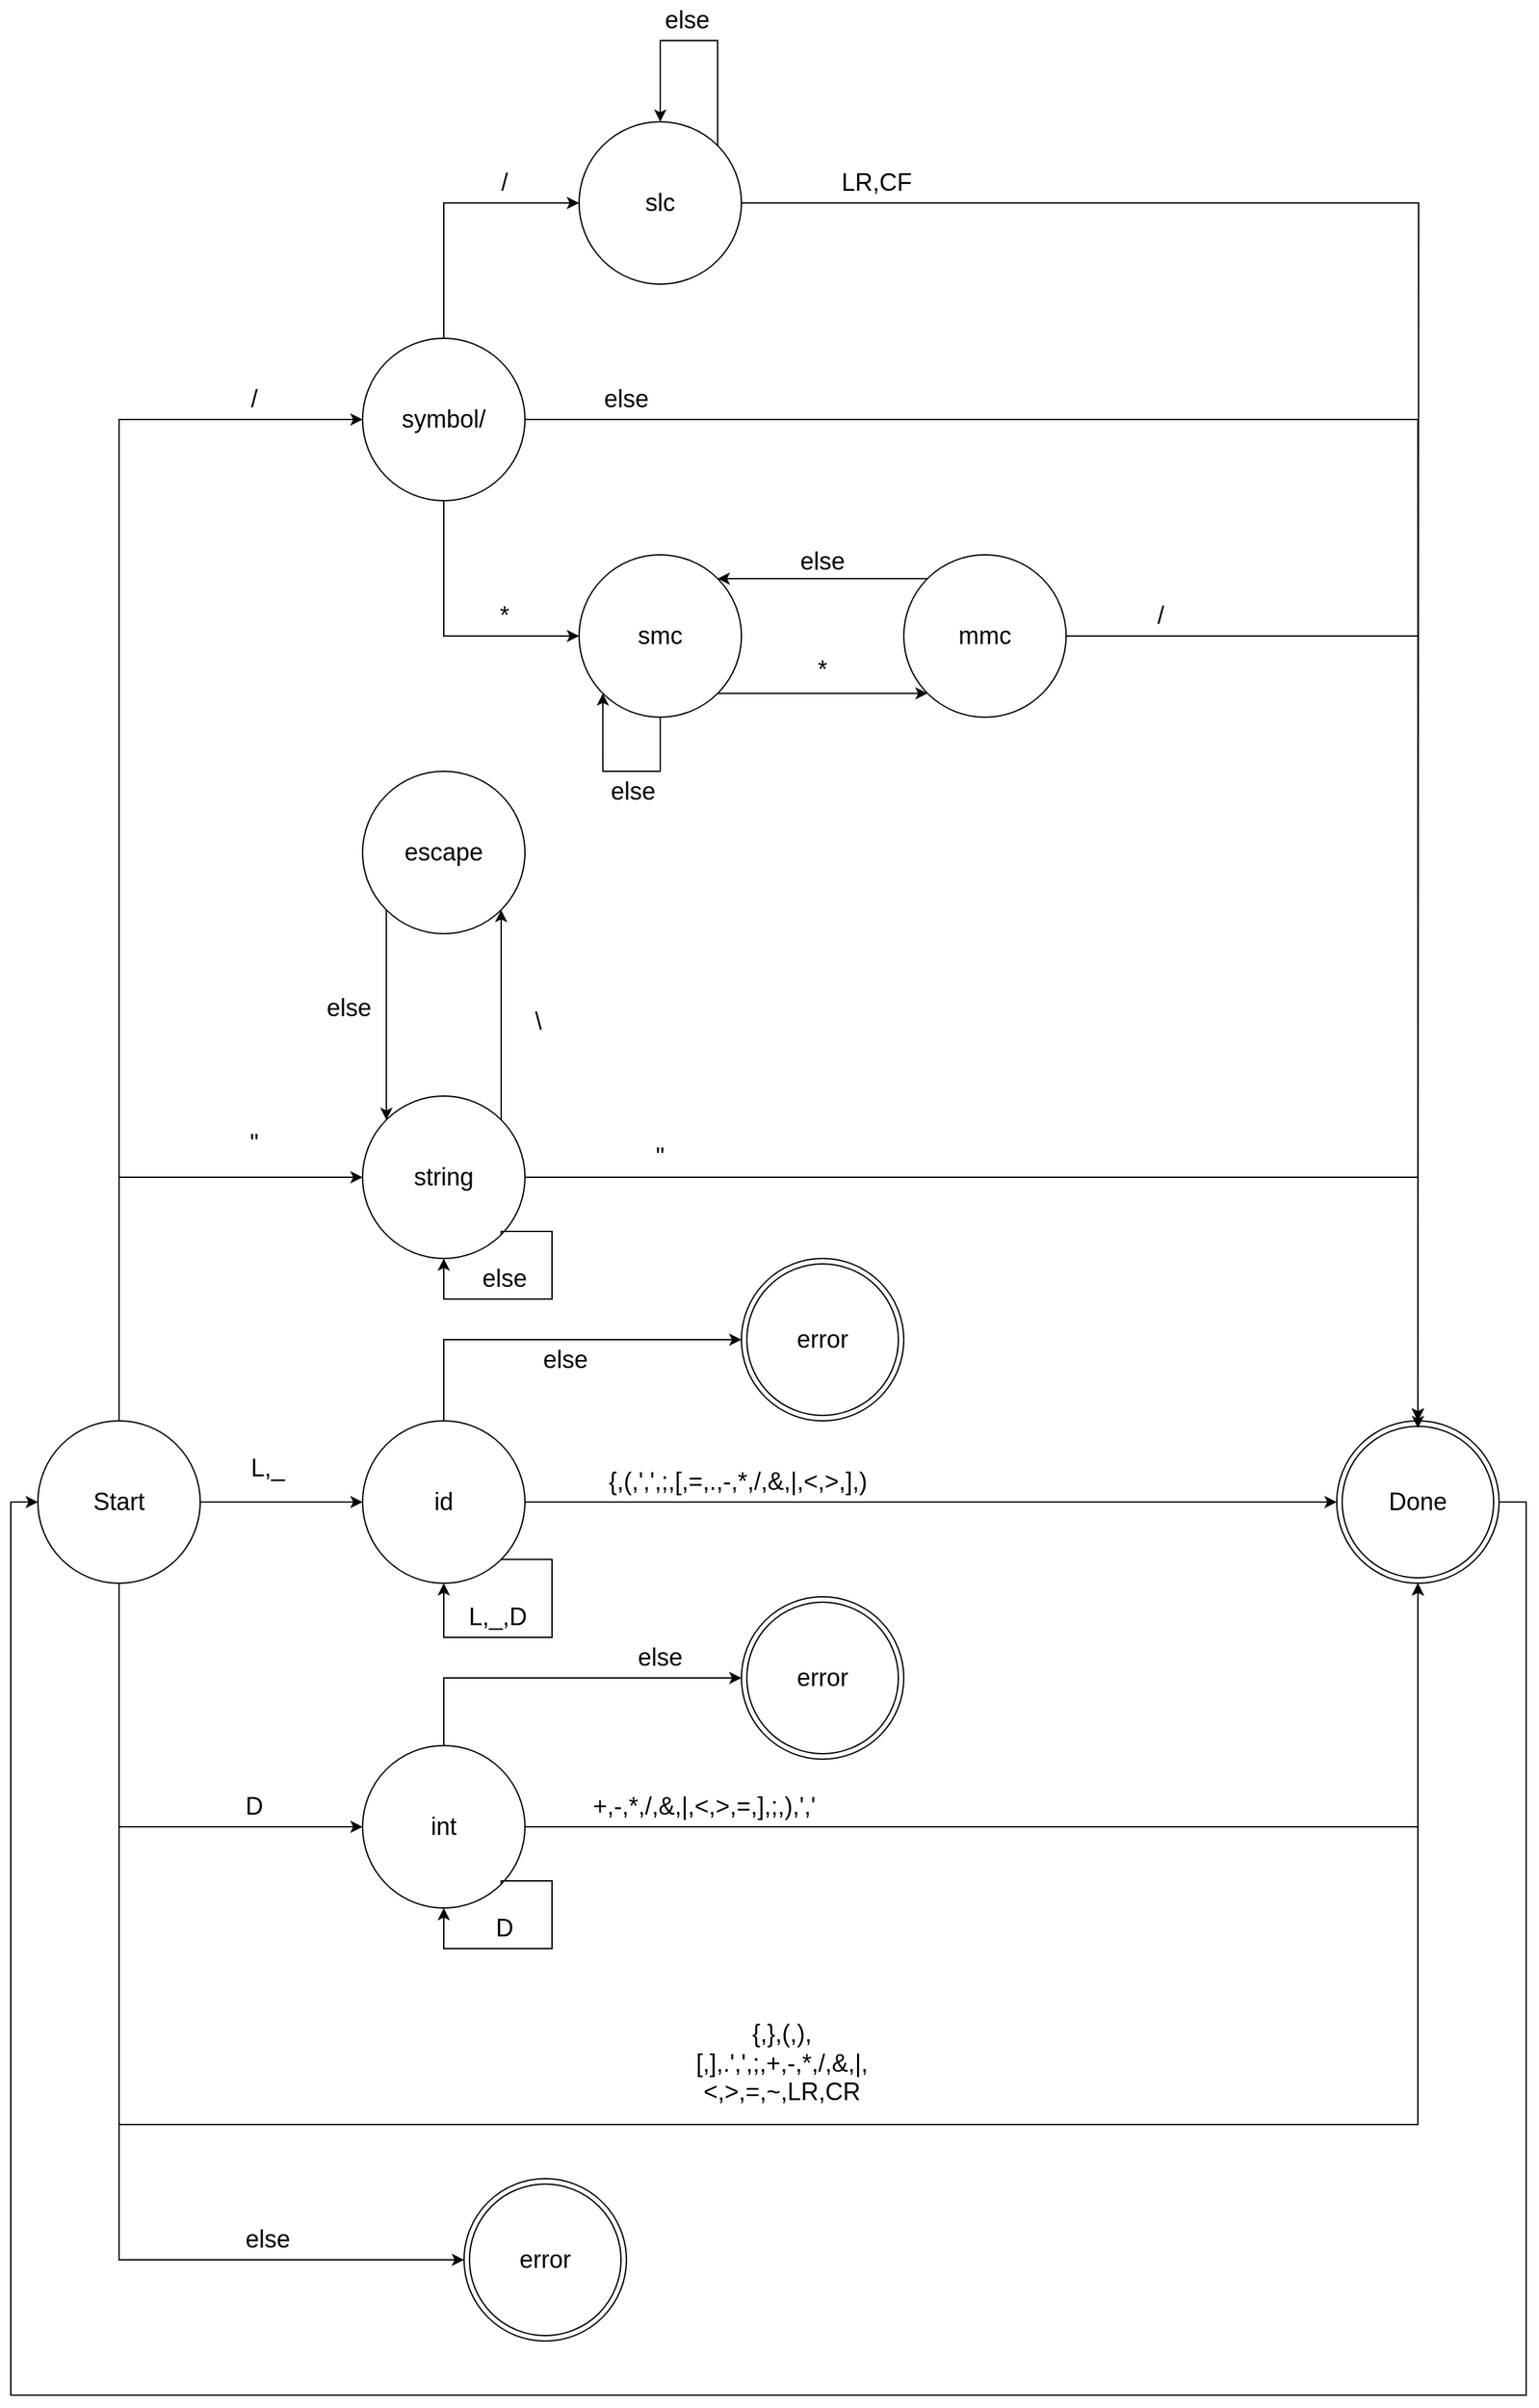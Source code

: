 <mxfile version="23.1.6" type="device">
  <diagram name="Page-1" id="DJ9qgCi5V4KrWlo1G7NN">
    <mxGraphModel dx="1400" dy="1796" grid="1" gridSize="10" guides="1" tooltips="1" connect="1" arrows="1" fold="1" page="1" pageScale="1" pageWidth="850" pageHeight="1100" math="0" shadow="0">
      <root>
        <mxCell id="0" />
        <mxCell id="1" parent="0" />
        <mxCell id="LuI5FTJY5WwARPnOgoLh-7" style="edgeStyle=orthogonalEdgeStyle;rounded=0;orthogonalLoop=1;jettySize=auto;html=1;exitX=1;exitY=0.5;exitDx=0;exitDy=0;entryX=0;entryY=0.5;entryDx=0;entryDy=0;" edge="1" parent="1" source="LuI5FTJY5WwARPnOgoLh-1" target="LuI5FTJY5WwARPnOgoLh-2">
          <mxGeometry relative="1" as="geometry" />
        </mxCell>
        <mxCell id="LuI5FTJY5WwARPnOgoLh-8" style="edgeStyle=orthogonalEdgeStyle;rounded=0;orthogonalLoop=1;jettySize=auto;html=1;exitX=0.5;exitY=0;exitDx=0;exitDy=0;entryX=0;entryY=0.5;entryDx=0;entryDy=0;" edge="1" parent="1" source="LuI5FTJY5WwARPnOgoLh-1" target="LuI5FTJY5WwARPnOgoLh-3">
          <mxGeometry relative="1" as="geometry" />
        </mxCell>
        <mxCell id="LuI5FTJY5WwARPnOgoLh-9" style="edgeStyle=orthogonalEdgeStyle;rounded=0;orthogonalLoop=1;jettySize=auto;html=1;exitX=0.5;exitY=0;exitDx=0;exitDy=0;entryX=0;entryY=0.5;entryDx=0;entryDy=0;" edge="1" parent="1" source="LuI5FTJY5WwARPnOgoLh-1" target="LuI5FTJY5WwARPnOgoLh-4">
          <mxGeometry relative="1" as="geometry" />
        </mxCell>
        <mxCell id="LuI5FTJY5WwARPnOgoLh-10" style="edgeStyle=orthogonalEdgeStyle;rounded=0;orthogonalLoop=1;jettySize=auto;html=1;exitX=0.5;exitY=1;exitDx=0;exitDy=0;entryX=0;entryY=0.5;entryDx=0;entryDy=0;" edge="1" parent="1" source="LuI5FTJY5WwARPnOgoLh-1" target="LuI5FTJY5WwARPnOgoLh-5">
          <mxGeometry relative="1" as="geometry" />
        </mxCell>
        <mxCell id="LuI5FTJY5WwARPnOgoLh-67" style="edgeStyle=orthogonalEdgeStyle;rounded=0;orthogonalLoop=1;jettySize=auto;html=1;exitX=0.5;exitY=1;exitDx=0;exitDy=0;entryX=0.5;entryY=1;entryDx=0;entryDy=0;" edge="1" parent="1" source="LuI5FTJY5WwARPnOgoLh-1" target="LuI5FTJY5WwARPnOgoLh-12">
          <mxGeometry relative="1" as="geometry">
            <Array as="points">
              <mxPoint x="140" y="880" />
              <mxPoint x="1100" y="880" />
            </Array>
          </mxGeometry>
        </mxCell>
        <mxCell id="LuI5FTJY5WwARPnOgoLh-69" style="edgeStyle=orthogonalEdgeStyle;rounded=0;orthogonalLoop=1;jettySize=auto;html=1;exitX=0.5;exitY=1;exitDx=0;exitDy=0;entryX=0;entryY=0.5;entryDx=0;entryDy=0;" edge="1" parent="1" source="LuI5FTJY5WwARPnOgoLh-1" target="LuI5FTJY5WwARPnOgoLh-68">
          <mxGeometry relative="1" as="geometry" />
        </mxCell>
        <mxCell id="LuI5FTJY5WwARPnOgoLh-1" value="&lt;font style=&quot;font-size: 18px;&quot;&gt;Start&lt;/font&gt;" style="shape=ellipse;html=1;dashed=0;whiteSpace=wrap;aspect=fixed;perimeter=ellipsePerimeter;" vertex="1" parent="1">
          <mxGeometry x="80" y="360" width="120" height="120" as="geometry" />
        </mxCell>
        <mxCell id="LuI5FTJY5WwARPnOgoLh-46" style="edgeStyle=orthogonalEdgeStyle;rounded=0;orthogonalLoop=1;jettySize=auto;html=1;exitX=1;exitY=0.5;exitDx=0;exitDy=0;entryX=0;entryY=0.5;entryDx=0;entryDy=0;" edge="1" parent="1" source="LuI5FTJY5WwARPnOgoLh-2" target="LuI5FTJY5WwARPnOgoLh-12">
          <mxGeometry relative="1" as="geometry" />
        </mxCell>
        <mxCell id="LuI5FTJY5WwARPnOgoLh-64" style="edgeStyle=orthogonalEdgeStyle;rounded=0;orthogonalLoop=1;jettySize=auto;html=1;exitX=0.5;exitY=0;exitDx=0;exitDy=0;entryX=0;entryY=0.5;entryDx=0;entryDy=0;" edge="1" parent="1" source="LuI5FTJY5WwARPnOgoLh-2" target="LuI5FTJY5WwARPnOgoLh-63">
          <mxGeometry relative="1" as="geometry" />
        </mxCell>
        <mxCell id="LuI5FTJY5WwARPnOgoLh-2" value="&lt;font style=&quot;font-size: 18px;&quot;&gt;id&lt;/font&gt;" style="shape=ellipse;html=1;dashed=0;whiteSpace=wrap;aspect=fixed;perimeter=ellipsePerimeter;" vertex="1" parent="1">
          <mxGeometry x="320" y="360" width="120" height="120" as="geometry" />
        </mxCell>
        <mxCell id="LuI5FTJY5WwARPnOgoLh-24" style="edgeStyle=orthogonalEdgeStyle;rounded=0;orthogonalLoop=1;jettySize=auto;html=1;exitX=1;exitY=0;exitDx=0;exitDy=0;entryX=1;entryY=1;entryDx=0;entryDy=0;" edge="1" parent="1" source="LuI5FTJY5WwARPnOgoLh-3" target="LuI5FTJY5WwARPnOgoLh-23">
          <mxGeometry relative="1" as="geometry" />
        </mxCell>
        <mxCell id="LuI5FTJY5WwARPnOgoLh-49" style="edgeStyle=orthogonalEdgeStyle;rounded=0;orthogonalLoop=1;jettySize=auto;html=1;exitX=1;exitY=0.5;exitDx=0;exitDy=0;entryX=0.5;entryY=0;entryDx=0;entryDy=0;" edge="1" parent="1" source="LuI5FTJY5WwARPnOgoLh-3" target="LuI5FTJY5WwARPnOgoLh-12">
          <mxGeometry relative="1" as="geometry" />
        </mxCell>
        <mxCell id="LuI5FTJY5WwARPnOgoLh-3" value="&lt;font style=&quot;font-size: 18px;&quot;&gt;string&lt;/font&gt;" style="shape=ellipse;html=1;dashed=0;whiteSpace=wrap;aspect=fixed;perimeter=ellipsePerimeter;" vertex="1" parent="1">
          <mxGeometry x="320" y="120" width="120" height="120" as="geometry" />
        </mxCell>
        <mxCell id="LuI5FTJY5WwARPnOgoLh-32" style="edgeStyle=orthogonalEdgeStyle;rounded=0;orthogonalLoop=1;jettySize=auto;html=1;exitX=0.5;exitY=0;exitDx=0;exitDy=0;entryX=0;entryY=0.5;entryDx=0;entryDy=0;" edge="1" parent="1" source="LuI5FTJY5WwARPnOgoLh-4" target="LuI5FTJY5WwARPnOgoLh-31">
          <mxGeometry relative="1" as="geometry" />
        </mxCell>
        <mxCell id="LuI5FTJY5WwARPnOgoLh-35" style="edgeStyle=orthogonalEdgeStyle;rounded=0;orthogonalLoop=1;jettySize=auto;html=1;exitX=0.5;exitY=1;exitDx=0;exitDy=0;entryX=0;entryY=0.5;entryDx=0;entryDy=0;" edge="1" parent="1" source="LuI5FTJY5WwARPnOgoLh-4" target="LuI5FTJY5WwARPnOgoLh-34">
          <mxGeometry relative="1" as="geometry" />
        </mxCell>
        <mxCell id="LuI5FTJY5WwARPnOgoLh-58" style="edgeStyle=orthogonalEdgeStyle;rounded=0;orthogonalLoop=1;jettySize=auto;html=1;exitX=1;exitY=0.5;exitDx=0;exitDy=0;" edge="1" parent="1" source="LuI5FTJY5WwARPnOgoLh-4" target="LuI5FTJY5WwARPnOgoLh-12">
          <mxGeometry relative="1" as="geometry" />
        </mxCell>
        <mxCell id="LuI5FTJY5WwARPnOgoLh-4" value="&lt;font style=&quot;font-size: 18px;&quot;&gt;symbol/&lt;/font&gt;" style="shape=ellipse;html=1;dashed=0;whiteSpace=wrap;aspect=fixed;perimeter=ellipsePerimeter;" vertex="1" parent="1">
          <mxGeometry x="320" y="-440" width="120" height="120" as="geometry" />
        </mxCell>
        <mxCell id="LuI5FTJY5WwARPnOgoLh-47" style="edgeStyle=orthogonalEdgeStyle;rounded=0;orthogonalLoop=1;jettySize=auto;html=1;exitX=1;exitY=0.5;exitDx=0;exitDy=0;entryX=0.5;entryY=1;entryDx=0;entryDy=0;" edge="1" parent="1" source="LuI5FTJY5WwARPnOgoLh-5" target="LuI5FTJY5WwARPnOgoLh-12">
          <mxGeometry relative="1" as="geometry" />
        </mxCell>
        <mxCell id="LuI5FTJY5WwARPnOgoLh-61" style="edgeStyle=orthogonalEdgeStyle;rounded=0;orthogonalLoop=1;jettySize=auto;html=1;exitX=0.5;exitY=0;exitDx=0;exitDy=0;entryX=0;entryY=0.5;entryDx=0;entryDy=0;" edge="1" parent="1" source="LuI5FTJY5WwARPnOgoLh-5" target="LuI5FTJY5WwARPnOgoLh-60">
          <mxGeometry relative="1" as="geometry" />
        </mxCell>
        <mxCell id="LuI5FTJY5WwARPnOgoLh-5" value="&lt;font style=&quot;font-size: 18px;&quot;&gt;int&lt;/font&gt;" style="shape=ellipse;html=1;dashed=0;whiteSpace=wrap;aspect=fixed;perimeter=ellipsePerimeter;" vertex="1" parent="1">
          <mxGeometry x="320" y="600" width="120" height="120" as="geometry" />
        </mxCell>
        <mxCell id="LuI5FTJY5WwARPnOgoLh-71" style="edgeStyle=orthogonalEdgeStyle;rounded=0;orthogonalLoop=1;jettySize=auto;html=1;exitX=1;exitY=0.5;exitDx=0;exitDy=0;entryX=0;entryY=0.5;entryDx=0;entryDy=0;" edge="1" parent="1" source="LuI5FTJY5WwARPnOgoLh-12" target="LuI5FTJY5WwARPnOgoLh-1">
          <mxGeometry relative="1" as="geometry">
            <Array as="points">
              <mxPoint x="1180" y="420" />
              <mxPoint x="1180" y="1080" />
              <mxPoint x="60" y="1080" />
              <mxPoint x="60" y="420" />
            </Array>
          </mxGeometry>
        </mxCell>
        <mxCell id="LuI5FTJY5WwARPnOgoLh-12" value="&lt;font style=&quot;font-size: 18px;&quot;&gt;Done&lt;/font&gt;" style="ellipse;shape=doubleEllipse;html=1;dashed=0;whiteSpace=wrap;aspect=fixed;" vertex="1" parent="1">
          <mxGeometry x="1040" y="360" width="120" height="120" as="geometry" />
        </mxCell>
        <mxCell id="LuI5FTJY5WwARPnOgoLh-13" value="&lt;font style=&quot;font-size: 18px;&quot;&gt;L,_&lt;/font&gt;" style="text;html=1;align=center;verticalAlign=middle;whiteSpace=wrap;rounded=0;" vertex="1" parent="1">
          <mxGeometry x="220" y="380" width="60" height="30" as="geometry" />
        </mxCell>
        <mxCell id="LuI5FTJY5WwARPnOgoLh-14" value="&lt;font style=&quot;font-size: 18px;&quot;&gt;&quot;&lt;/font&gt;" style="text;html=1;align=center;verticalAlign=middle;whiteSpace=wrap;rounded=0;" vertex="1" parent="1">
          <mxGeometry x="210" y="140" width="60" height="30" as="geometry" />
        </mxCell>
        <mxCell id="LuI5FTJY5WwARPnOgoLh-15" value="&lt;font style=&quot;font-size: 18px;&quot;&gt;/&lt;/font&gt;" style="text;html=1;align=center;verticalAlign=middle;whiteSpace=wrap;rounded=0;" vertex="1" parent="1">
          <mxGeometry x="210" y="-410" width="60" height="30" as="geometry" />
        </mxCell>
        <mxCell id="LuI5FTJY5WwARPnOgoLh-16" value="&lt;font style=&quot;font-size: 18px;&quot;&gt;D&lt;/font&gt;" style="text;html=1;align=center;verticalAlign=middle;whiteSpace=wrap;rounded=0;" vertex="1" parent="1">
          <mxGeometry x="210" y="630" width="60" height="30" as="geometry" />
        </mxCell>
        <mxCell id="LuI5FTJY5WwARPnOgoLh-17" value="&lt;font style=&quot;font-size: 18px;&quot;&gt;{,},(,),[,],.&#39;,&#39;,;,+,-,*,/,&amp;amp;,|,&amp;lt;,&amp;gt;,=,~,LR,CR&lt;/font&gt;" style="text;html=1;align=center;verticalAlign=middle;whiteSpace=wrap;rounded=0;" vertex="1" parent="1">
          <mxGeometry x="560" y="800" width="140" height="70" as="geometry" />
        </mxCell>
        <mxCell id="LuI5FTJY5WwARPnOgoLh-18" style="edgeStyle=orthogonalEdgeStyle;rounded=0;orthogonalLoop=1;jettySize=auto;html=1;exitX=1;exitY=1;exitDx=0;exitDy=0;entryX=0.5;entryY=1;entryDx=0;entryDy=0;" edge="1" parent="1" source="LuI5FTJY5WwARPnOgoLh-2" target="LuI5FTJY5WwARPnOgoLh-2">
          <mxGeometry relative="1" as="geometry">
            <Array as="points">
              <mxPoint x="460" y="462" />
              <mxPoint x="460" y="520" />
              <mxPoint x="380" y="520" />
            </Array>
          </mxGeometry>
        </mxCell>
        <mxCell id="LuI5FTJY5WwARPnOgoLh-19" value="&lt;font style=&quot;font-size: 18px;&quot;&gt;L,_,D&lt;/font&gt;" style="text;html=1;align=center;verticalAlign=middle;whiteSpace=wrap;rounded=0;" vertex="1" parent="1">
          <mxGeometry x="390" y="490" width="60" height="30" as="geometry" />
        </mxCell>
        <mxCell id="LuI5FTJY5WwARPnOgoLh-20" style="edgeStyle=orthogonalEdgeStyle;rounded=0;orthogonalLoop=1;jettySize=auto;html=1;exitX=1;exitY=1;exitDx=0;exitDy=0;entryX=0.5;entryY=1;entryDx=0;entryDy=0;" edge="1" parent="1" source="LuI5FTJY5WwARPnOgoLh-5" target="LuI5FTJY5WwARPnOgoLh-5">
          <mxGeometry relative="1" as="geometry">
            <Array as="points">
              <mxPoint x="422" y="700" />
              <mxPoint x="460" y="700" />
              <mxPoint x="460" y="750" />
              <mxPoint x="380" y="750" />
            </Array>
          </mxGeometry>
        </mxCell>
        <mxCell id="LuI5FTJY5WwARPnOgoLh-21" value="&lt;font style=&quot;font-size: 18px;&quot;&gt;D&lt;/font&gt;" style="text;html=1;align=center;verticalAlign=middle;whiteSpace=wrap;rounded=0;" vertex="1" parent="1">
          <mxGeometry x="395" y="720" width="60" height="30" as="geometry" />
        </mxCell>
        <mxCell id="LuI5FTJY5WwARPnOgoLh-25" style="edgeStyle=orthogonalEdgeStyle;rounded=0;orthogonalLoop=1;jettySize=auto;html=1;exitX=0;exitY=1;exitDx=0;exitDy=0;entryX=0;entryY=0;entryDx=0;entryDy=0;" edge="1" parent="1" source="LuI5FTJY5WwARPnOgoLh-23" target="LuI5FTJY5WwARPnOgoLh-3">
          <mxGeometry relative="1" as="geometry" />
        </mxCell>
        <mxCell id="LuI5FTJY5WwARPnOgoLh-23" value="&lt;font style=&quot;font-size: 18px;&quot;&gt;escape&lt;/font&gt;" style="shape=ellipse;html=1;dashed=0;whiteSpace=wrap;aspect=fixed;perimeter=ellipsePerimeter;" vertex="1" parent="1">
          <mxGeometry x="320" y="-120" width="120" height="120" as="geometry" />
        </mxCell>
        <mxCell id="LuI5FTJY5WwARPnOgoLh-26" value="&lt;font style=&quot;font-size: 18px;&quot;&gt;else&lt;/font&gt;" style="text;html=1;align=center;verticalAlign=middle;whiteSpace=wrap;rounded=0;" vertex="1" parent="1">
          <mxGeometry x="280" y="40" width="60" height="30" as="geometry" />
        </mxCell>
        <mxCell id="LuI5FTJY5WwARPnOgoLh-27" value="&lt;font style=&quot;font-size: 18px;&quot;&gt;\&lt;/font&gt;" style="text;html=1;align=center;verticalAlign=middle;whiteSpace=wrap;rounded=0;" vertex="1" parent="1">
          <mxGeometry x="420" y="50" width="60" height="30" as="geometry" />
        </mxCell>
        <mxCell id="LuI5FTJY5WwARPnOgoLh-28" style="edgeStyle=orthogonalEdgeStyle;rounded=0;orthogonalLoop=1;jettySize=auto;html=1;exitX=1;exitY=1;exitDx=0;exitDy=0;entryX=0.5;entryY=1;entryDx=0;entryDy=0;" edge="1" parent="1" source="LuI5FTJY5WwARPnOgoLh-3" target="LuI5FTJY5WwARPnOgoLh-3">
          <mxGeometry relative="1" as="geometry">
            <Array as="points">
              <mxPoint x="422" y="220" />
              <mxPoint x="460" y="220" />
              <mxPoint x="460" y="270" />
              <mxPoint x="380" y="270" />
            </Array>
          </mxGeometry>
        </mxCell>
        <mxCell id="LuI5FTJY5WwARPnOgoLh-29" value="&lt;font style=&quot;font-size: 18px;&quot;&gt;else&lt;/font&gt;" style="text;html=1;align=center;verticalAlign=middle;whiteSpace=wrap;rounded=0;" vertex="1" parent="1">
          <mxGeometry x="395" y="240" width="60" height="30" as="geometry" />
        </mxCell>
        <mxCell id="LuI5FTJY5WwARPnOgoLh-51" style="edgeStyle=orthogonalEdgeStyle;rounded=0;orthogonalLoop=1;jettySize=auto;html=1;exitX=1;exitY=0.5;exitDx=0;exitDy=0;" edge="1" parent="1" source="LuI5FTJY5WwARPnOgoLh-31">
          <mxGeometry relative="1" as="geometry">
            <mxPoint x="1100" y="365.333" as="targetPoint" />
          </mxGeometry>
        </mxCell>
        <mxCell id="LuI5FTJY5WwARPnOgoLh-31" value="&lt;font style=&quot;font-size: 18px;&quot;&gt;slc&lt;/font&gt;" style="shape=ellipse;html=1;dashed=0;whiteSpace=wrap;aspect=fixed;perimeter=ellipsePerimeter;" vertex="1" parent="1">
          <mxGeometry x="480" y="-600" width="120" height="120" as="geometry" />
        </mxCell>
        <mxCell id="LuI5FTJY5WwARPnOgoLh-33" value="&lt;font style=&quot;font-size: 18px;&quot;&gt;/&lt;/font&gt;" style="text;html=1;align=center;verticalAlign=middle;whiteSpace=wrap;rounded=0;" vertex="1" parent="1">
          <mxGeometry x="395" y="-570" width="60" height="30" as="geometry" />
        </mxCell>
        <mxCell id="LuI5FTJY5WwARPnOgoLh-38" style="edgeStyle=orthogonalEdgeStyle;rounded=0;orthogonalLoop=1;jettySize=auto;html=1;exitX=1;exitY=1;exitDx=0;exitDy=0;entryX=0;entryY=1;entryDx=0;entryDy=0;" edge="1" parent="1" source="LuI5FTJY5WwARPnOgoLh-34" target="LuI5FTJY5WwARPnOgoLh-37">
          <mxGeometry relative="1" as="geometry" />
        </mxCell>
        <mxCell id="LuI5FTJY5WwARPnOgoLh-34" value="&lt;span style=&quot;font-size: 18px;&quot;&gt;smc&lt;/span&gt;" style="shape=ellipse;html=1;dashed=0;whiteSpace=wrap;aspect=fixed;perimeter=ellipsePerimeter;" vertex="1" parent="1">
          <mxGeometry x="480" y="-280" width="120" height="120" as="geometry" />
        </mxCell>
        <mxCell id="LuI5FTJY5WwARPnOgoLh-36" value="&lt;font style=&quot;font-size: 18px;&quot;&gt;*&lt;/font&gt;" style="text;html=1;align=center;verticalAlign=middle;whiteSpace=wrap;rounded=0;" vertex="1" parent="1">
          <mxGeometry x="395" y="-250" width="60" height="30" as="geometry" />
        </mxCell>
        <mxCell id="LuI5FTJY5WwARPnOgoLh-39" style="edgeStyle=orthogonalEdgeStyle;rounded=0;orthogonalLoop=1;jettySize=auto;html=1;exitX=0;exitY=0;exitDx=0;exitDy=0;entryX=1;entryY=0;entryDx=0;entryDy=0;" edge="1" parent="1" source="LuI5FTJY5WwARPnOgoLh-37" target="LuI5FTJY5WwARPnOgoLh-34">
          <mxGeometry relative="1" as="geometry" />
        </mxCell>
        <mxCell id="LuI5FTJY5WwARPnOgoLh-50" style="edgeStyle=orthogonalEdgeStyle;rounded=0;orthogonalLoop=1;jettySize=auto;html=1;exitX=1;exitY=0.5;exitDx=0;exitDy=0;entryX=0.5;entryY=0;entryDx=0;entryDy=0;" edge="1" parent="1" source="LuI5FTJY5WwARPnOgoLh-37" target="LuI5FTJY5WwARPnOgoLh-12">
          <mxGeometry relative="1" as="geometry" />
        </mxCell>
        <mxCell id="LuI5FTJY5WwARPnOgoLh-37" value="&lt;font style=&quot;font-size: 18px;&quot;&gt;mmc&lt;/font&gt;" style="shape=ellipse;html=1;dashed=0;whiteSpace=wrap;aspect=fixed;perimeter=ellipsePerimeter;" vertex="1" parent="1">
          <mxGeometry x="720" y="-280" width="120" height="120" as="geometry" />
        </mxCell>
        <mxCell id="LuI5FTJY5WwARPnOgoLh-40" value="&lt;font style=&quot;font-size: 18px;&quot;&gt;*&lt;/font&gt;" style="text;html=1;align=center;verticalAlign=middle;whiteSpace=wrap;rounded=0;" vertex="1" parent="1">
          <mxGeometry x="630" y="-210" width="60" height="30" as="geometry" />
        </mxCell>
        <mxCell id="LuI5FTJY5WwARPnOgoLh-41" value="&lt;font style=&quot;font-size: 18px;&quot;&gt;else&lt;/font&gt;" style="text;html=1;align=center;verticalAlign=middle;whiteSpace=wrap;rounded=0;" vertex="1" parent="1">
          <mxGeometry x="630" y="-290" width="60" height="30" as="geometry" />
        </mxCell>
        <mxCell id="LuI5FTJY5WwARPnOgoLh-42" style="edgeStyle=orthogonalEdgeStyle;rounded=0;orthogonalLoop=1;jettySize=auto;html=1;exitX=0.5;exitY=1;exitDx=0;exitDy=0;entryX=0;entryY=1;entryDx=0;entryDy=0;" edge="1" parent="1" source="LuI5FTJY5WwARPnOgoLh-34" target="LuI5FTJY5WwARPnOgoLh-34">
          <mxGeometry relative="1" as="geometry">
            <Array as="points">
              <mxPoint x="540" y="-120" />
              <mxPoint x="498" y="-120" />
            </Array>
          </mxGeometry>
        </mxCell>
        <mxCell id="LuI5FTJY5WwARPnOgoLh-43" value="&lt;font style=&quot;font-size: 18px;&quot;&gt;else&lt;/font&gt;" style="text;html=1;align=center;verticalAlign=middle;whiteSpace=wrap;rounded=0;" vertex="1" parent="1">
          <mxGeometry x="490" y="-120" width="60" height="30" as="geometry" />
        </mxCell>
        <mxCell id="LuI5FTJY5WwARPnOgoLh-44" style="edgeStyle=orthogonalEdgeStyle;rounded=0;orthogonalLoop=1;jettySize=auto;html=1;exitX=1;exitY=0;exitDx=0;exitDy=0;entryX=0.5;entryY=0;entryDx=0;entryDy=0;" edge="1" parent="1" source="LuI5FTJY5WwARPnOgoLh-31" target="LuI5FTJY5WwARPnOgoLh-31">
          <mxGeometry relative="1" as="geometry">
            <Array as="points">
              <mxPoint x="582" y="-660" />
              <mxPoint x="540" y="-660" />
            </Array>
          </mxGeometry>
        </mxCell>
        <mxCell id="LuI5FTJY5WwARPnOgoLh-45" value="&lt;font style=&quot;font-size: 18px;&quot;&gt;else&lt;/font&gt;" style="text;html=1;align=center;verticalAlign=middle;whiteSpace=wrap;rounded=0;" vertex="1" parent="1">
          <mxGeometry x="530" y="-690" width="60" height="30" as="geometry" />
        </mxCell>
        <mxCell id="LuI5FTJY5WwARPnOgoLh-52" value="&lt;font style=&quot;font-size: 18px;&quot;&gt;&quot;&lt;/font&gt;" style="text;html=1;align=center;verticalAlign=middle;whiteSpace=wrap;rounded=0;" vertex="1" parent="1">
          <mxGeometry x="510" y="150" width="60" height="30" as="geometry" />
        </mxCell>
        <mxCell id="LuI5FTJY5WwARPnOgoLh-53" value="&lt;font style=&quot;font-size: 18px;&quot;&gt;{,(,&#39;,&#39;,;,[,=,.,-,*,/,&amp;amp;,|,&amp;lt;,&amp;gt;,],)&lt;/font&gt;" style="text;html=1;align=center;verticalAlign=middle;whiteSpace=wrap;rounded=0;" vertex="1" parent="1">
          <mxGeometry x="485" y="390" width="225" height="30" as="geometry" />
        </mxCell>
        <mxCell id="LuI5FTJY5WwARPnOgoLh-54" value="&lt;font style=&quot;font-size: 18px;&quot;&gt;+,-,*,/,&amp;amp;,|,&amp;lt;,&amp;gt;,=,],;,),&#39;,&#39;&lt;/font&gt;" style="text;html=1;align=center;verticalAlign=middle;whiteSpace=wrap;rounded=0;" vertex="1" parent="1">
          <mxGeometry x="485" y="630" width="175" height="30" as="geometry" />
        </mxCell>
        <mxCell id="LuI5FTJY5WwARPnOgoLh-56" value="&lt;font style=&quot;font-size: 18px;&quot;&gt;/&lt;/font&gt;" style="text;html=1;align=center;verticalAlign=middle;whiteSpace=wrap;rounded=0;" vertex="1" parent="1">
          <mxGeometry x="880" y="-250" width="60" height="30" as="geometry" />
        </mxCell>
        <mxCell id="LuI5FTJY5WwARPnOgoLh-57" value="&lt;font style=&quot;font-size: 18px;&quot;&gt;LR,CF&lt;/font&gt;" style="text;html=1;align=center;verticalAlign=middle;whiteSpace=wrap;rounded=0;" vertex="1" parent="1">
          <mxGeometry x="670" y="-570" width="60" height="30" as="geometry" />
        </mxCell>
        <mxCell id="LuI5FTJY5WwARPnOgoLh-59" value="&lt;font style=&quot;font-size: 18px;&quot;&gt;else&lt;/font&gt;" style="text;html=1;align=center;verticalAlign=middle;whiteSpace=wrap;rounded=0;" vertex="1" parent="1">
          <mxGeometry x="485" y="-410" width="60" height="30" as="geometry" />
        </mxCell>
        <mxCell id="LuI5FTJY5WwARPnOgoLh-60" value="&lt;font style=&quot;font-size: 18px;&quot;&gt;error&lt;/font&gt;" style="ellipse;shape=doubleEllipse;html=1;dashed=0;whiteSpace=wrap;aspect=fixed;" vertex="1" parent="1">
          <mxGeometry x="600" y="490" width="120" height="120" as="geometry" />
        </mxCell>
        <mxCell id="LuI5FTJY5WwARPnOgoLh-62" value="&lt;font style=&quot;font-size: 18px;&quot;&gt;else&lt;/font&gt;" style="text;html=1;align=center;verticalAlign=middle;whiteSpace=wrap;rounded=0;" vertex="1" parent="1">
          <mxGeometry x="510" y="520" width="60" height="30" as="geometry" />
        </mxCell>
        <mxCell id="LuI5FTJY5WwARPnOgoLh-63" value="&lt;font style=&quot;font-size: 18px;&quot;&gt;error&lt;/font&gt;" style="ellipse;shape=doubleEllipse;html=1;dashed=0;whiteSpace=wrap;aspect=fixed;" vertex="1" parent="1">
          <mxGeometry x="600" y="240" width="120" height="120" as="geometry" />
        </mxCell>
        <mxCell id="LuI5FTJY5WwARPnOgoLh-65" value="&lt;font style=&quot;font-size: 18px;&quot;&gt;else&lt;/font&gt;" style="text;html=1;align=center;verticalAlign=middle;whiteSpace=wrap;rounded=0;" vertex="1" parent="1">
          <mxGeometry x="440" y="300" width="60" height="30" as="geometry" />
        </mxCell>
        <mxCell id="LuI5FTJY5WwARPnOgoLh-68" value="&lt;font style=&quot;font-size: 18px;&quot;&gt;error&lt;/font&gt;" style="ellipse;shape=doubleEllipse;html=1;dashed=0;whiteSpace=wrap;aspect=fixed;" vertex="1" parent="1">
          <mxGeometry x="395" y="920" width="120" height="120" as="geometry" />
        </mxCell>
        <mxCell id="LuI5FTJY5WwARPnOgoLh-70" value="&lt;font style=&quot;font-size: 18px;&quot;&gt;else&lt;/font&gt;" style="text;html=1;align=center;verticalAlign=middle;whiteSpace=wrap;rounded=0;" vertex="1" parent="1">
          <mxGeometry x="220" y="950" width="60" height="30" as="geometry" />
        </mxCell>
      </root>
    </mxGraphModel>
  </diagram>
</mxfile>
